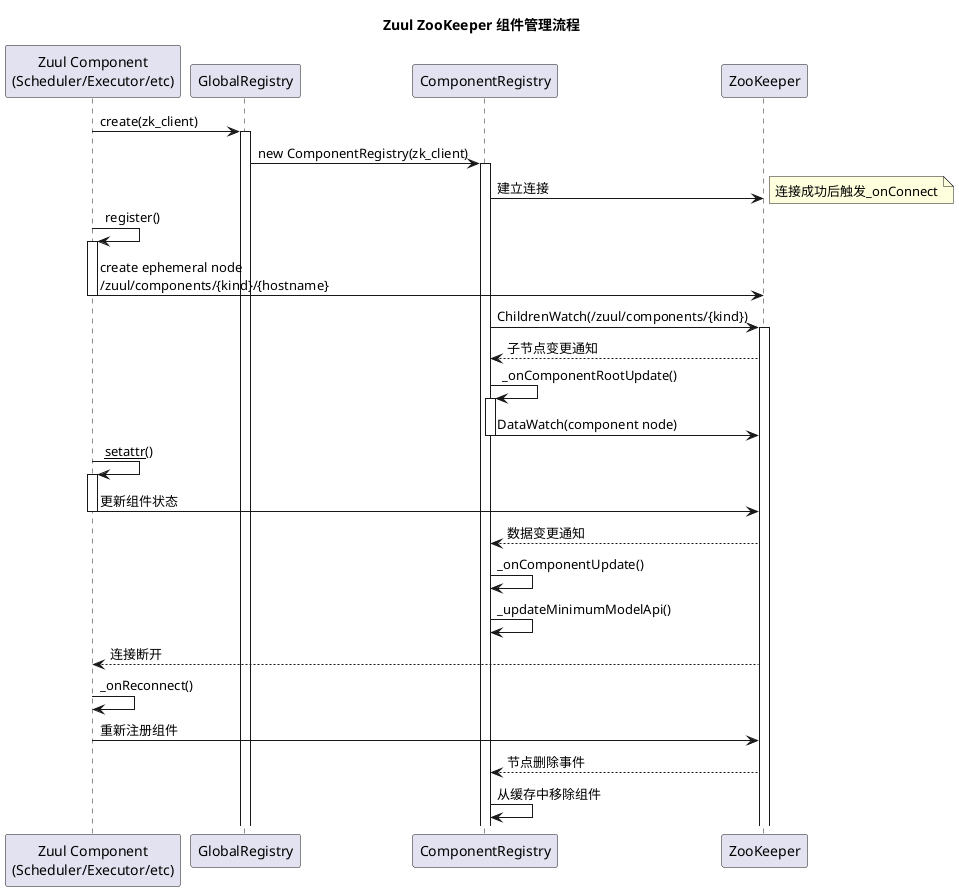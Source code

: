 @startuml
title Zuul ZooKeeper 组件管理流程

' 定义参与者
participant "Zuul Component\n(Scheduler/Executor/etc)" as Component
participant "GlobalRegistry" as Registry
participant "ComponentRegistry" as CompRegistry
participant "ZooKeeper" as ZK

' 初始化流程
Component -> Registry : create(zk_client)
activate Registry
Registry -> CompRegistry : new ComponentRegistry(zk_client)
activate CompRegistry
CompRegistry -> ZK : 建立连接
note right: 连接成功后触发_onConnect

' 组件注册流程
Component -> Component : register()
activate Component
Component -> ZK : create ephemeral node\n/zuul/components/{kind}/{hostname}
deactivate Component

' 组件监控流程
CompRegistry -> ZK : ChildrenWatch(/zuul/components/{kind})
activate ZK
ZK --> CompRegistry : 子节点变更通知
CompRegistry -> CompRegistry : _onComponentRootUpdate()
activate CompRegistry
CompRegistry -> ZK : DataWatch(component node)
deactivate CompRegistry

' 状态更新流程
Component -> Component : __setattr__()
activate Component
Component -> ZK : 更新组件状态
deactivate Component
ZK --> CompRegistry : 数据变更通知
CompRegistry -> CompRegistry : _onComponentUpdate()
CompRegistry -> CompRegistry : _updateMinimumModelApi()

' 重连处理
ZK --> Component : 连接断开
Component -> Component : _onReconnect()
Component -> ZK : 重新注册组件

' 组件删除流程
ZK --> CompRegistry : 节点删除事件
CompRegistry -> CompRegistry : 从缓存中移除组件

@enduml